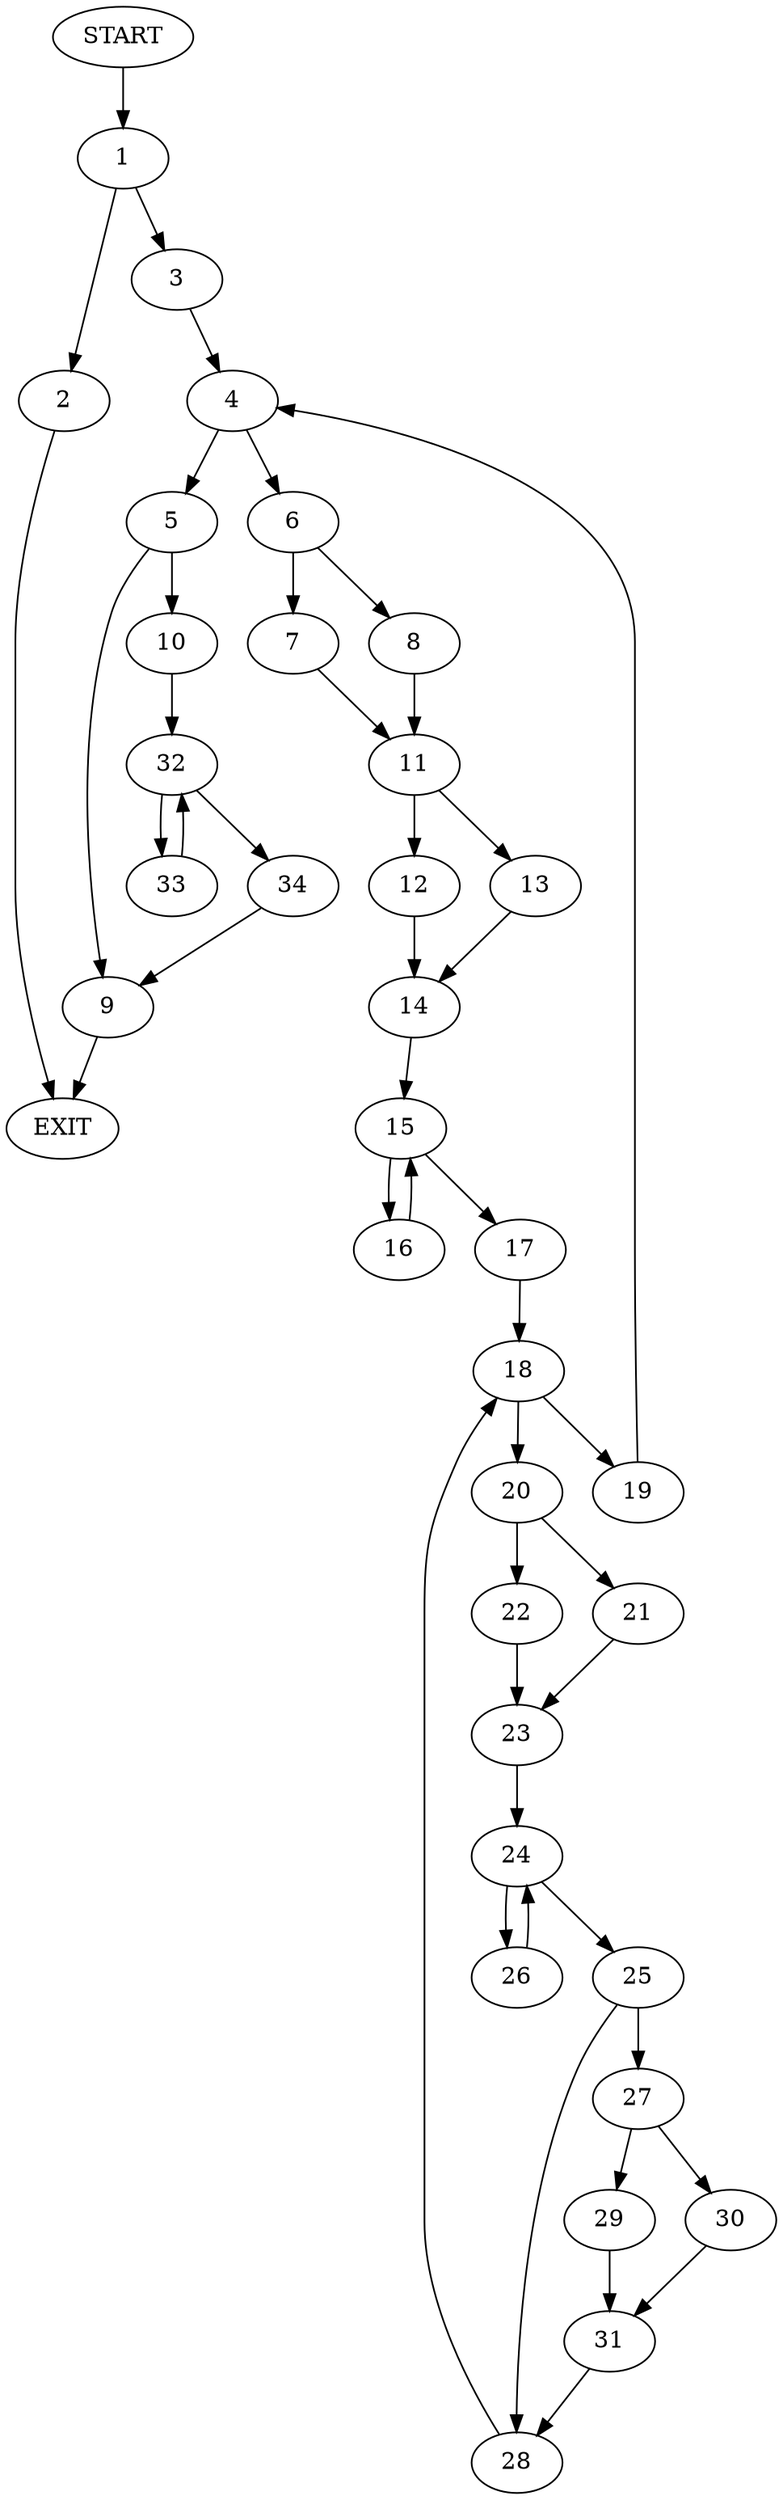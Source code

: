 digraph {
0 [label="START"]
35 [label="EXIT"]
0 -> 1
1 -> 2
1 -> 3
3 -> 4
2 -> 35
4 -> 5
4 -> 6
6 -> 7
6 -> 8
5 -> 9
5 -> 10
7 -> 11
8 -> 11
11 -> 12
11 -> 13
13 -> 14
12 -> 14
14 -> 15
15 -> 16
15 -> 17
16 -> 15
17 -> 18
18 -> 19
18 -> 20
20 -> 21
20 -> 22
19 -> 4
22 -> 23
21 -> 23
23 -> 24
24 -> 25
24 -> 26
26 -> 24
25 -> 27
25 -> 28
28 -> 18
27 -> 29
27 -> 30
30 -> 31
29 -> 31
31 -> 28
10 -> 32
9 -> 35
32 -> 33
32 -> 34
33 -> 32
34 -> 9
}
